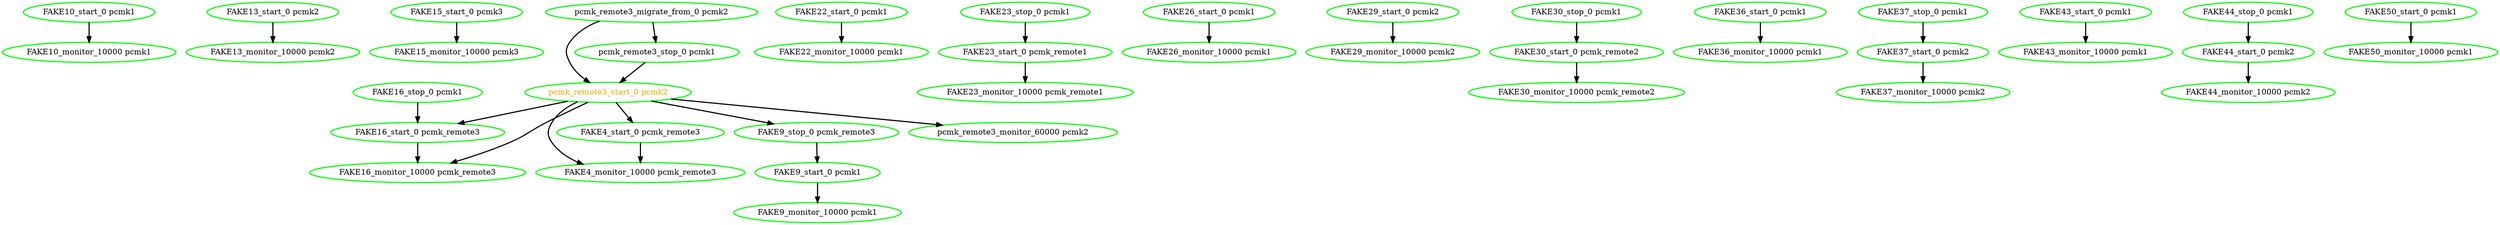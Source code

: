  digraph "g" {
"FAKE10_monitor_10000 pcmk1" [ style=bold color="green" fontcolor="black"]
"FAKE10_start_0 pcmk1" -> "FAKE10_monitor_10000 pcmk1" [ style = bold]
"FAKE10_start_0 pcmk1" [ style=bold color="green" fontcolor="black"]
"FAKE13_monitor_10000 pcmk2" [ style=bold color="green" fontcolor="black"]
"FAKE13_start_0 pcmk2" -> "FAKE13_monitor_10000 pcmk2" [ style = bold]
"FAKE13_start_0 pcmk2" [ style=bold color="green" fontcolor="black"]
"FAKE15_monitor_10000 pcmk3" [ style=bold color="green" fontcolor="black"]
"FAKE15_start_0 pcmk3" -> "FAKE15_monitor_10000 pcmk3" [ style = bold]
"FAKE15_start_0 pcmk3" [ style=bold color="green" fontcolor="black"]
"FAKE16_monitor_10000 pcmk_remote3" [ style=bold color="green" fontcolor="black"]
"FAKE16_start_0 pcmk_remote3" -> "FAKE16_monitor_10000 pcmk_remote3" [ style = bold]
"FAKE16_start_0 pcmk_remote3" [ style=bold color="green" fontcolor="black"]
"FAKE16_stop_0 pcmk1" -> "FAKE16_start_0 pcmk_remote3" [ style = bold]
"FAKE16_stop_0 pcmk1" [ style=bold color="green" fontcolor="black"]
"FAKE22_monitor_10000 pcmk1" [ style=bold color="green" fontcolor="black"]
"FAKE22_start_0 pcmk1" -> "FAKE22_monitor_10000 pcmk1" [ style = bold]
"FAKE22_start_0 pcmk1" [ style=bold color="green" fontcolor="black"]
"FAKE23_monitor_10000 pcmk_remote1" [ style=bold color="green" fontcolor="black"]
"FAKE23_start_0 pcmk_remote1" -> "FAKE23_monitor_10000 pcmk_remote1" [ style = bold]
"FAKE23_start_0 pcmk_remote1" [ style=bold color="green" fontcolor="black"]
"FAKE23_stop_0 pcmk1" -> "FAKE23_start_0 pcmk_remote1" [ style = bold]
"FAKE23_stop_0 pcmk1" [ style=bold color="green" fontcolor="black"]
"FAKE26_monitor_10000 pcmk1" [ style=bold color="green" fontcolor="black"]
"FAKE26_start_0 pcmk1" -> "FAKE26_monitor_10000 pcmk1" [ style = bold]
"FAKE26_start_0 pcmk1" [ style=bold color="green" fontcolor="black"]
"FAKE29_monitor_10000 pcmk2" [ style=bold color="green" fontcolor="black"]
"FAKE29_start_0 pcmk2" -> "FAKE29_monitor_10000 pcmk2" [ style = bold]
"FAKE29_start_0 pcmk2" [ style=bold color="green" fontcolor="black"]
"FAKE30_monitor_10000 pcmk_remote2" [ style=bold color="green" fontcolor="black"]
"FAKE30_start_0 pcmk_remote2" -> "FAKE30_monitor_10000 pcmk_remote2" [ style = bold]
"FAKE30_start_0 pcmk_remote2" [ style=bold color="green" fontcolor="black"]
"FAKE30_stop_0 pcmk1" -> "FAKE30_start_0 pcmk_remote2" [ style = bold]
"FAKE30_stop_0 pcmk1" [ style=bold color="green" fontcolor="black"]
"FAKE36_monitor_10000 pcmk1" [ style=bold color="green" fontcolor="black"]
"FAKE36_start_0 pcmk1" -> "FAKE36_monitor_10000 pcmk1" [ style = bold]
"FAKE36_start_0 pcmk1" [ style=bold color="green" fontcolor="black"]
"FAKE37_monitor_10000 pcmk2" [ style=bold color="green" fontcolor="black"]
"FAKE37_start_0 pcmk2" -> "FAKE37_monitor_10000 pcmk2" [ style = bold]
"FAKE37_start_0 pcmk2" [ style=bold color="green" fontcolor="black"]
"FAKE37_stop_0 pcmk1" -> "FAKE37_start_0 pcmk2" [ style = bold]
"FAKE37_stop_0 pcmk1" [ style=bold color="green" fontcolor="black"]
"FAKE43_monitor_10000 pcmk1" [ style=bold color="green" fontcolor="black"]
"FAKE43_start_0 pcmk1" -> "FAKE43_monitor_10000 pcmk1" [ style = bold]
"FAKE43_start_0 pcmk1" [ style=bold color="green" fontcolor="black"]
"FAKE44_monitor_10000 pcmk2" [ style=bold color="green" fontcolor="black"]
"FAKE44_start_0 pcmk2" -> "FAKE44_monitor_10000 pcmk2" [ style = bold]
"FAKE44_start_0 pcmk2" [ style=bold color="green" fontcolor="black"]
"FAKE44_stop_0 pcmk1" -> "FAKE44_start_0 pcmk2" [ style = bold]
"FAKE44_stop_0 pcmk1" [ style=bold color="green" fontcolor="black"]
"FAKE4_monitor_10000 pcmk_remote3" [ style=bold color="green" fontcolor="black"]
"FAKE4_start_0 pcmk_remote3" -> "FAKE4_monitor_10000 pcmk_remote3" [ style = bold]
"FAKE4_start_0 pcmk_remote3" [ style=bold color="green" fontcolor="black"]
"FAKE50_monitor_10000 pcmk1" [ style=bold color="green" fontcolor="black"]
"FAKE50_start_0 pcmk1" -> "FAKE50_monitor_10000 pcmk1" [ style = bold]
"FAKE50_start_0 pcmk1" [ style=bold color="green" fontcolor="black"]
"FAKE9_monitor_10000 pcmk1" [ style=bold color="green" fontcolor="black"]
"FAKE9_start_0 pcmk1" -> "FAKE9_monitor_10000 pcmk1" [ style = bold]
"FAKE9_start_0 pcmk1" [ style=bold color="green" fontcolor="black"]
"FAKE9_stop_0 pcmk_remote3" -> "FAKE9_start_0 pcmk1" [ style = bold]
"FAKE9_stop_0 pcmk_remote3" [ style=bold color="green" fontcolor="black"]
"pcmk_remote3_migrate_from_0 pcmk2" -> "pcmk_remote3_start_0 pcmk2" [ style = bold]
"pcmk_remote3_migrate_from_0 pcmk2" -> "pcmk_remote3_stop_0 pcmk1" [ style = bold]
"pcmk_remote3_migrate_from_0 pcmk2" [ style=bold color="green" fontcolor="black"]
"pcmk_remote3_monitor_60000 pcmk2" [ style=bold color="green" fontcolor="black"]
"pcmk_remote3_start_0 pcmk2" -> "FAKE16_monitor_10000 pcmk_remote3" [ style = bold]
"pcmk_remote3_start_0 pcmk2" -> "FAKE16_start_0 pcmk_remote3" [ style = bold]
"pcmk_remote3_start_0 pcmk2" -> "FAKE4_monitor_10000 pcmk_remote3" [ style = bold]
"pcmk_remote3_start_0 pcmk2" -> "FAKE4_start_0 pcmk_remote3" [ style = bold]
"pcmk_remote3_start_0 pcmk2" -> "FAKE9_stop_0 pcmk_remote3" [ style = bold]
"pcmk_remote3_start_0 pcmk2" -> "pcmk_remote3_monitor_60000 pcmk2" [ style = bold]
"pcmk_remote3_start_0 pcmk2" [ style=bold color="green" fontcolor="orange"]
"pcmk_remote3_stop_0 pcmk1" -> "pcmk_remote3_start_0 pcmk2" [ style = bold]
"pcmk_remote3_stop_0 pcmk1" [ style=bold color="green" fontcolor="black"]
}
